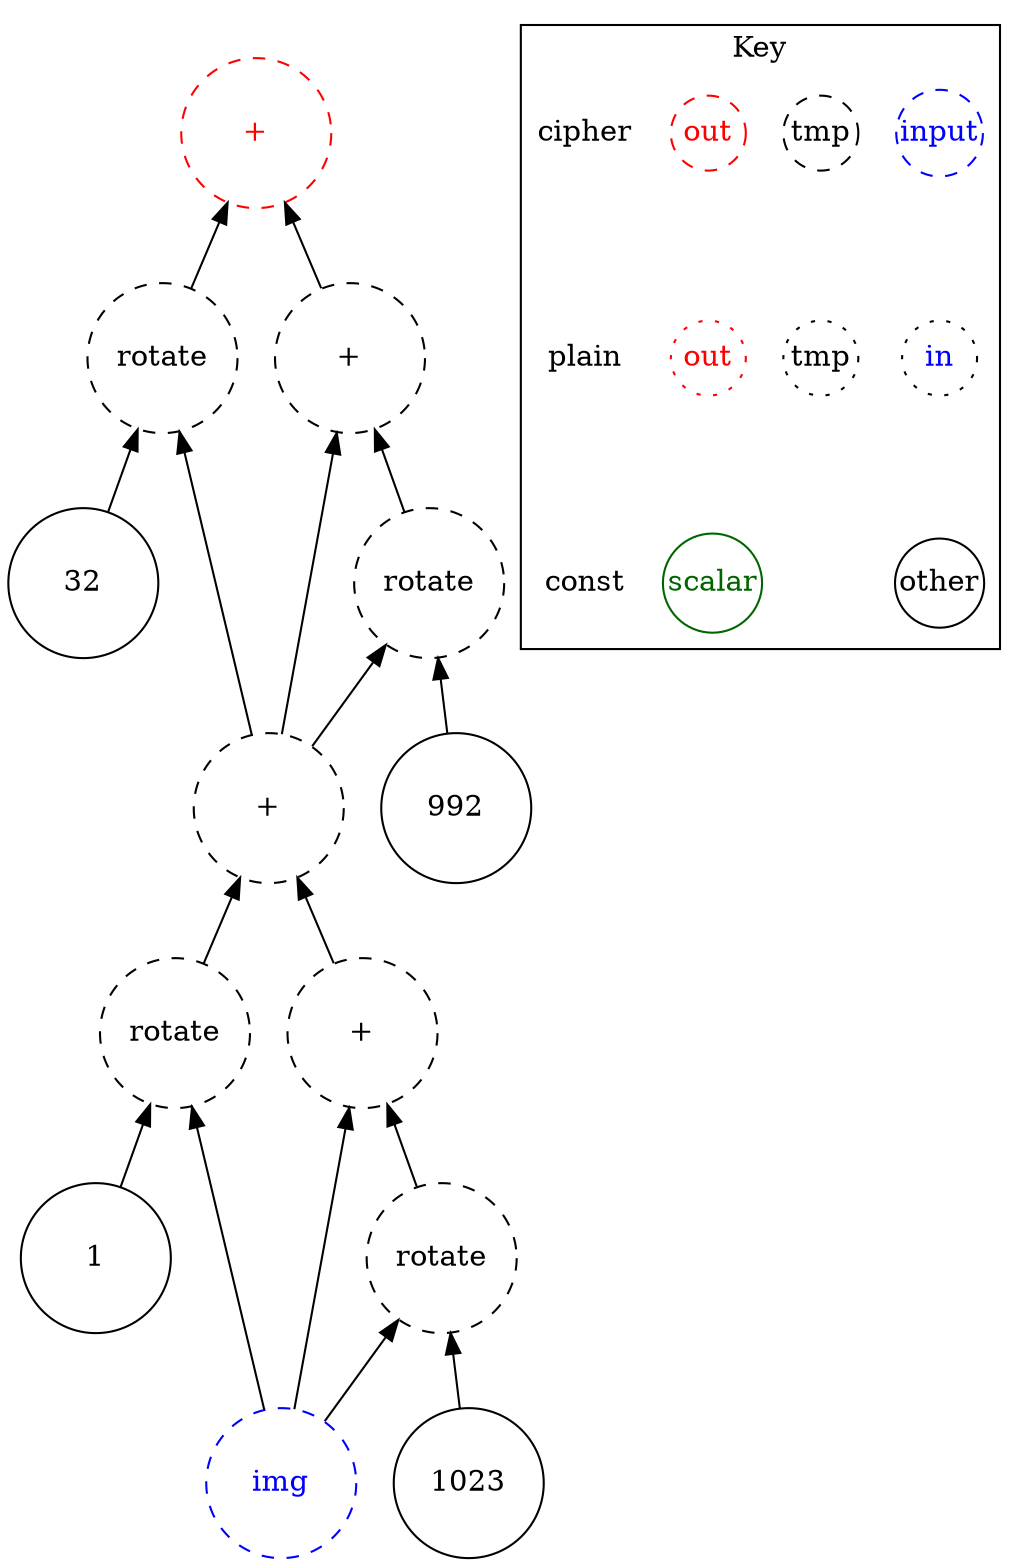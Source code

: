 digraph "box_blur" {
node [shape=circle width=1 margin=0]
edge [dir=back]
32 [label="32" style=solid]
1 [label="1" style=solid]
ciphertext0 [label="img" style=dashed color=blue fontcolor=blue]
ciphertext39 [label="rotate" style=dashed]
ciphertext39 -> ciphertext0
ciphertext39 -> 1
1023 [label="1023" style=solid]
ciphertext34 [label="rotate" style=dashed]
ciphertext34 -> ciphertext0
ciphertext34 -> 1023
ciphertext35 [label="+" style=dashed]
ciphertext35 -> ciphertext0
ciphertext35 -> ciphertext34
ciphertext40 [label="+" style=dashed]
ciphertext40 -> ciphertext35
ciphertext40 -> ciphertext39
ciphertext14 [label="rotate" style=dashed]
ciphertext14 -> ciphertext40
ciphertext14 -> 32
992 [label="992" style=solid]
ciphertext6 [label="rotate" style=dashed]
ciphertext6 -> ciphertext40
ciphertext6 -> 992
ciphertext15 [label="+" style=dashed]
ciphertext15 -> ciphertext6
ciphertext15 -> ciphertext40
ciphertext16 [label="+" style=dashed color=red fontcolor=red]
ciphertext16 -> ciphertext15
ciphertext16 -> ciphertext14
subgraph cluster_key {
    graph[label="Key"]
    node [width=0.5]
    edge [dir=forward style=invis]
    in_cipher [label=input color=blue fontcolor=blue style=dashed]
    tmp_cipher [label=tmp color=black fontcolor=black style=dashed]
    out_cipher [label=out color=red fontcolor=red style=dashed]
    cipher [shape=plain]

    in_plain [label=in icolor=blue fontcolor=blue style=dotted]
    tmp_plain [label=tmp color=black fontcolor=black style=dotted]
    out_plain [label=out color=red fontcolor=red style=dotted]
    plain [shape=plain]
    
    other [color=black fontcolor=black style=solid]
    scalar [color=darkgreen fontcolor=darkgreen style=solid]
    const[shape=plain]
    
    cipher -> plain
    plain -> const
    out_cipher -> out_plain
    in_cipher -> in_plain
    tmp_cipher -> tmp_plain
    in_plain -> other
    out_plain -> scalar
}
}
